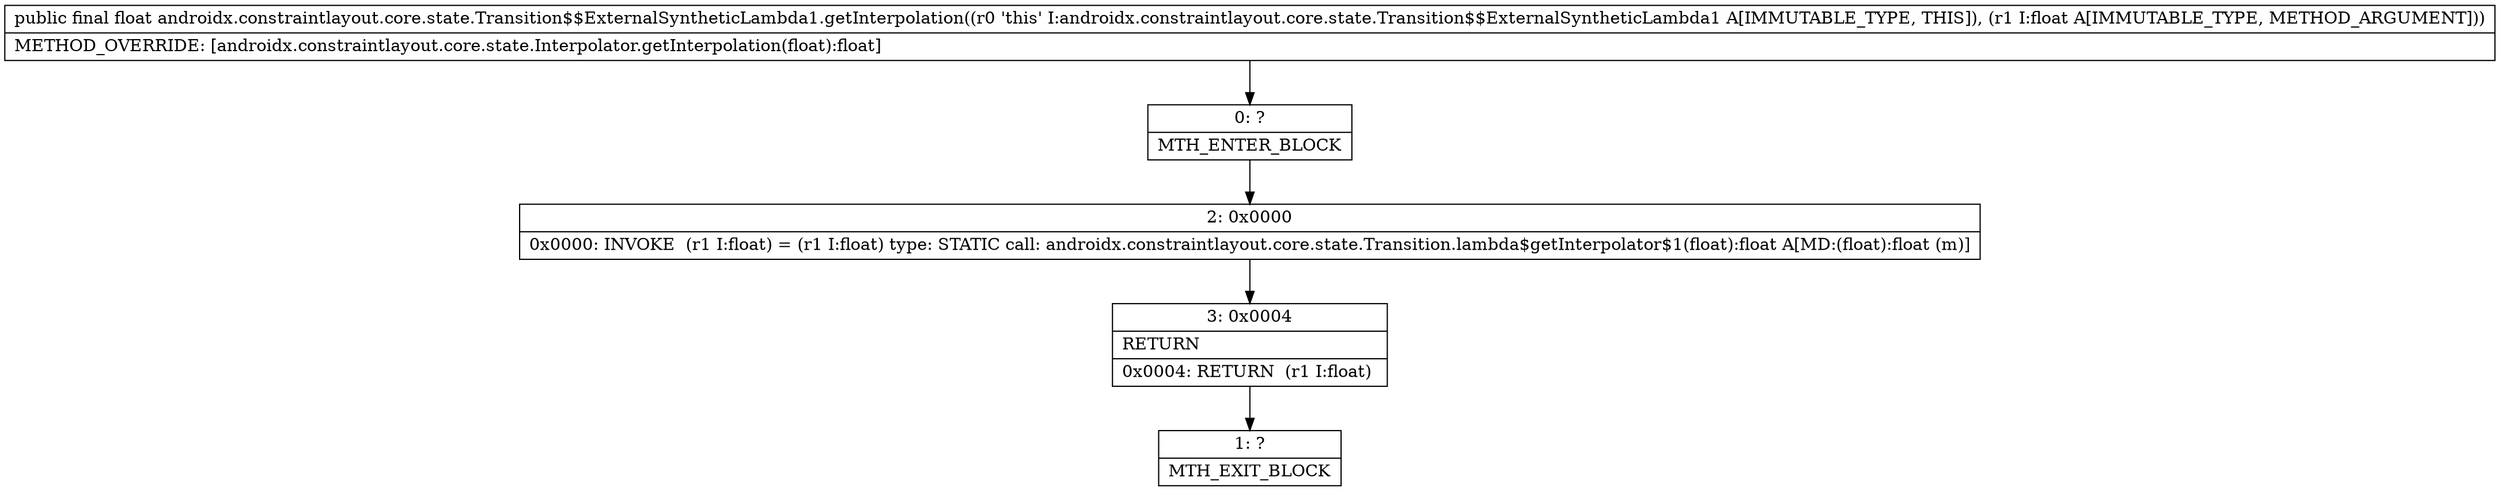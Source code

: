 digraph "CFG forandroidx.constraintlayout.core.state.Transition$$ExternalSyntheticLambda1.getInterpolation(F)F" {
Node_0 [shape=record,label="{0\:\ ?|MTH_ENTER_BLOCK\l}"];
Node_2 [shape=record,label="{2\:\ 0x0000|0x0000: INVOKE  (r1 I:float) = (r1 I:float) type: STATIC call: androidx.constraintlayout.core.state.Transition.lambda$getInterpolator$1(float):float A[MD:(float):float (m)]\l}"];
Node_3 [shape=record,label="{3\:\ 0x0004|RETURN\l|0x0004: RETURN  (r1 I:float) \l}"];
Node_1 [shape=record,label="{1\:\ ?|MTH_EXIT_BLOCK\l}"];
MethodNode[shape=record,label="{public final float androidx.constraintlayout.core.state.Transition$$ExternalSyntheticLambda1.getInterpolation((r0 'this' I:androidx.constraintlayout.core.state.Transition$$ExternalSyntheticLambda1 A[IMMUTABLE_TYPE, THIS]), (r1 I:float A[IMMUTABLE_TYPE, METHOD_ARGUMENT]))  | METHOD_OVERRIDE: [androidx.constraintlayout.core.state.Interpolator.getInterpolation(float):float]\l}"];
MethodNode -> Node_0;Node_0 -> Node_2;
Node_2 -> Node_3;
Node_3 -> Node_1;
}

